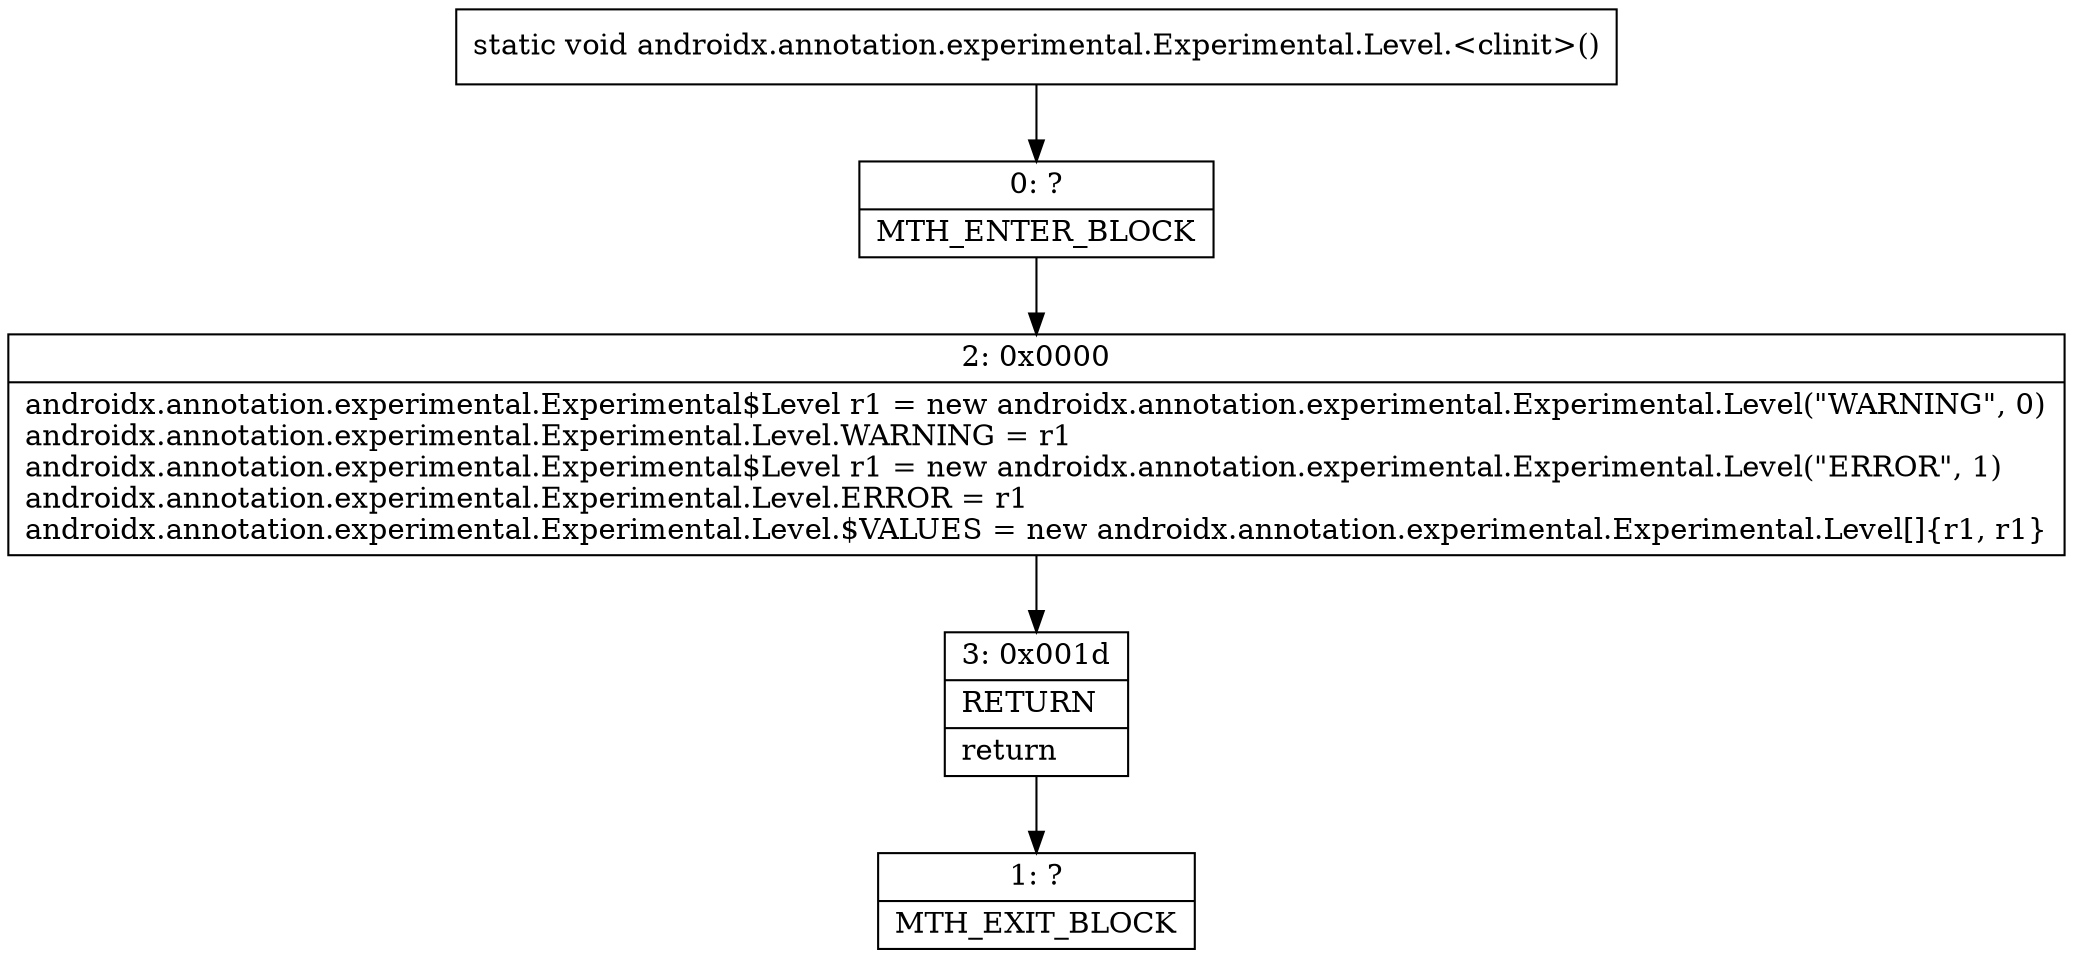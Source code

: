 digraph "CFG forandroidx.annotation.experimental.Experimental.Level.\<clinit\>()V" {
Node_0 [shape=record,label="{0\:\ ?|MTH_ENTER_BLOCK\l}"];
Node_2 [shape=record,label="{2\:\ 0x0000|androidx.annotation.experimental.Experimental$Level r1 = new androidx.annotation.experimental.Experimental.Level(\"WARNING\", 0)\landroidx.annotation.experimental.Experimental.Level.WARNING = r1\landroidx.annotation.experimental.Experimental$Level r1 = new androidx.annotation.experimental.Experimental.Level(\"ERROR\", 1)\landroidx.annotation.experimental.Experimental.Level.ERROR = r1\landroidx.annotation.experimental.Experimental.Level.$VALUES = new androidx.annotation.experimental.Experimental.Level[]\{r1, r1\}\l}"];
Node_3 [shape=record,label="{3\:\ 0x001d|RETURN\l|return\l}"];
Node_1 [shape=record,label="{1\:\ ?|MTH_EXIT_BLOCK\l}"];
MethodNode[shape=record,label="{static void androidx.annotation.experimental.Experimental.Level.\<clinit\>() }"];
MethodNode -> Node_0;Node_0 -> Node_2;
Node_2 -> Node_3;
Node_3 -> Node_1;
}

